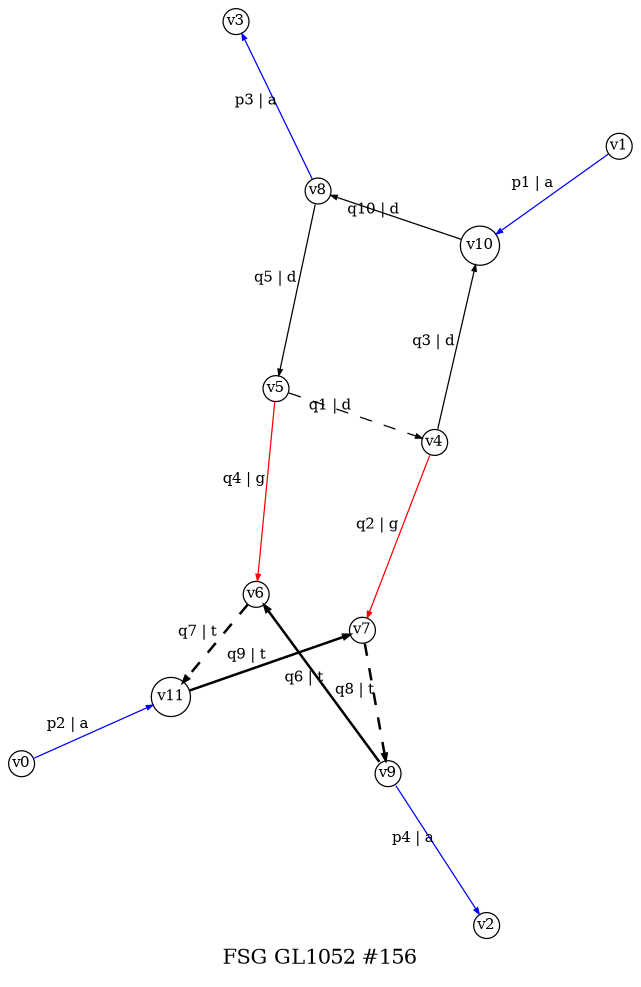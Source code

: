 digraph dot_156_0_GL1052 {
label="FSG GL1052 #156";
noverlap="scale"; layout="neato";
graph [ fontsize=10,ratio=1.5 ];
node [ fontsize=7,shape=circle,margin=0,height=0.01,penwidth=0.6 ];
edge [ fontsize=7,arrowsize=0.3,penwidth=0.6 ];
"v1" -> "v10" [label="p1 | a",color="blue",penwidth="0.6",style="solid"];
"v0" -> "v11" [label="p2 | a",color="blue",penwidth="0.6",style="solid"];
"v8" -> "v3" [label="p3 | a",color="blue",penwidth="0.6",style="solid"];
"v9" -> "v2" [label="p4 | a",color="blue",penwidth="0.6",style="solid"];
"v5" -> "v4" [label="q1 | d",color="black",penwidth="0.6",style="dashed"];
"v4" -> "v7" [label="q2 | g",color="red",penwidth="0.6",style="solid"];
"v4" -> "v10" [label="q3 | d",color="black",penwidth="0.6",style="solid"];
"v5" -> "v6" [label="q4 | g",color="red",penwidth="0.6",style="solid"];
"v8" -> "v5" [label="q5 | d",color="black",penwidth="0.6",style="solid"];
"v9" -> "v6" [label="q6 | t",color="black",penwidth="1.2",style="solid"];
"v6" -> "v11" [label="q7 | t",color="black",penwidth="1.2",style="dashed"];
"v7" -> "v9" [label="q8 | t",color="black",penwidth="1.2",style="dashed"];
"v11" -> "v7" [label="q9 | t",color="black",penwidth="1.2",style="solid"];
"v10" -> "v8" [label="q10 | d",color="black",penwidth="0.6",style="solid"];
}